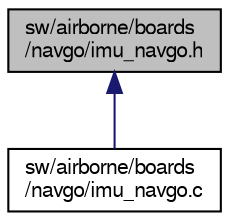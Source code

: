 digraph "sw/airborne/boards/navgo/imu_navgo.h"
{
  edge [fontname="FreeSans",fontsize="10",labelfontname="FreeSans",labelfontsize="10"];
  node [fontname="FreeSans",fontsize="10",shape=record];
  Node1 [label="sw/airborne/boards\l/navgo/imu_navgo.h",height=0.2,width=0.4,color="black", fillcolor="grey75", style="filled", fontcolor="black"];
  Node1 -> Node2 [dir="back",color="midnightblue",fontsize="10",style="solid",fontname="FreeSans"];
  Node2 [label="sw/airborne/boards\l/navgo/imu_navgo.c",height=0.2,width=0.4,color="black", fillcolor="white", style="filled",URL="$imu__navgo_8c.html",tooltip="Driver for the IMU on the NavGo board. "];
}
